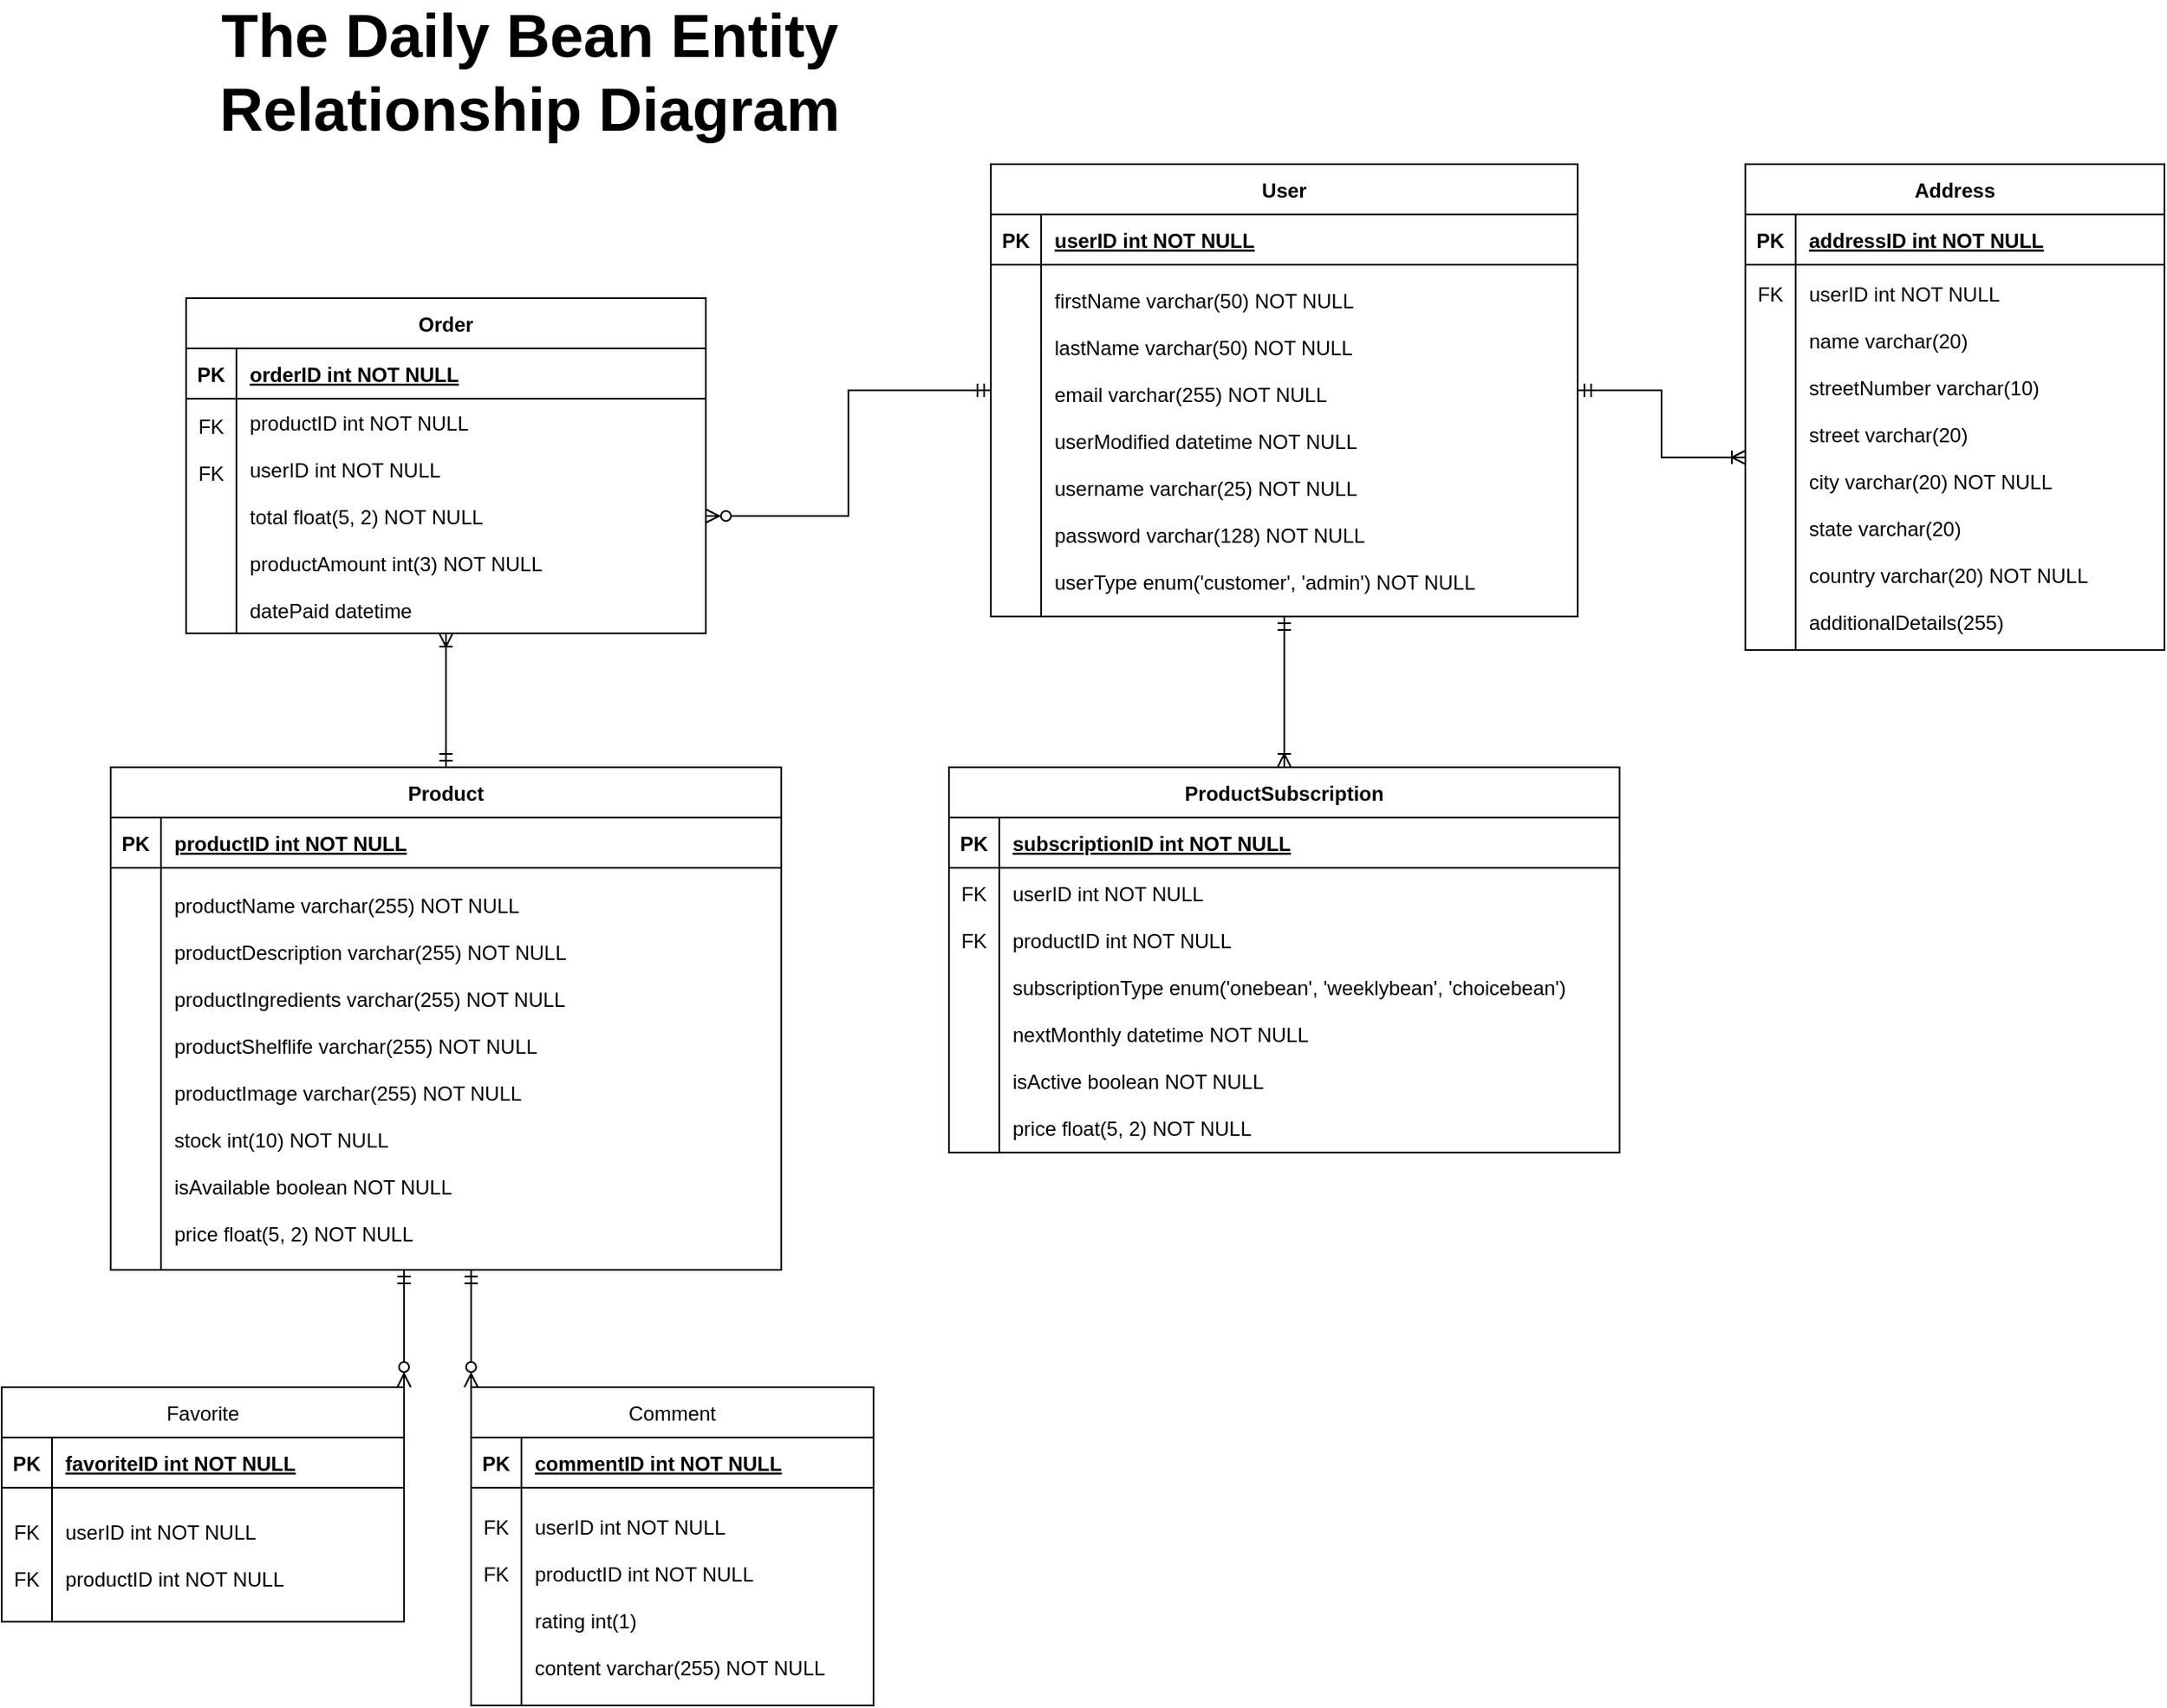 <mxfile version="24.8.3">
  <diagram id="R2lEEEUBdFMjLlhIrx00" name="Page-1">
    <mxGraphModel grid="1" page="1" gridSize="10" guides="1" tooltips="1" connect="1" arrows="1" fold="1" pageScale="1" pageWidth="850" pageHeight="1100" math="0" shadow="0" extFonts="Permanent Marker^https://fonts.googleapis.com/css?family=Permanent+Marker">
      <root>
        <mxCell id="0" />
        <mxCell id="1" parent="0" />
        <mxCell id="C-vyLk0tnHw3VtMMgP7b-23" value="User" style="shape=table;startSize=30;container=1;collapsible=1;childLayout=tableLayout;fixedRows=1;rowLines=0;fontStyle=1;align=center;resizeLast=1;" vertex="1" parent="1">
          <mxGeometry x="680" y="150" width="350" height="270" as="geometry" />
        </mxCell>
        <mxCell id="C-vyLk0tnHw3VtMMgP7b-24" value="" style="shape=partialRectangle;collapsible=0;dropTarget=0;pointerEvents=0;fillColor=none;points=[[0,0.5],[1,0.5]];portConstraint=eastwest;top=0;left=0;right=0;bottom=1;" vertex="1" parent="C-vyLk0tnHw3VtMMgP7b-23">
          <mxGeometry y="30" width="350" height="30" as="geometry" />
        </mxCell>
        <mxCell id="C-vyLk0tnHw3VtMMgP7b-25" value="PK" style="shape=partialRectangle;overflow=hidden;connectable=0;fillColor=none;top=0;left=0;bottom=0;right=0;fontStyle=1;" vertex="1" parent="C-vyLk0tnHw3VtMMgP7b-24">
          <mxGeometry width="30" height="30" as="geometry">
            <mxRectangle width="30" height="30" as="alternateBounds" />
          </mxGeometry>
        </mxCell>
        <mxCell id="C-vyLk0tnHw3VtMMgP7b-26" value="userID int NOT NULL " style="shape=partialRectangle;overflow=hidden;connectable=0;fillColor=none;top=0;left=0;bottom=0;right=0;align=left;spacingLeft=6;fontStyle=5;" vertex="1" parent="C-vyLk0tnHw3VtMMgP7b-24">
          <mxGeometry x="30" width="320" height="30" as="geometry">
            <mxRectangle width="320" height="30" as="alternateBounds" />
          </mxGeometry>
        </mxCell>
        <mxCell id="MybgIfUeeAKkbdjTPDTp-15" value="" style="shape=partialRectangle;collapsible=0;dropTarget=0;pointerEvents=0;fillColor=none;points=[[0,0.5],[1,0.5]];portConstraint=eastwest;top=0;left=0;right=0;bottom=0;" vertex="1" parent="C-vyLk0tnHw3VtMMgP7b-23">
          <mxGeometry y="60" width="350" height="210" as="geometry" />
        </mxCell>
        <mxCell id="MybgIfUeeAKkbdjTPDTp-16" value="" style="shape=partialRectangle;overflow=hidden;connectable=0;fillColor=none;top=0;left=0;bottom=0;right=0;" vertex="1" parent="MybgIfUeeAKkbdjTPDTp-15">
          <mxGeometry width="30" height="210" as="geometry">
            <mxRectangle width="30" height="210" as="alternateBounds" />
          </mxGeometry>
        </mxCell>
        <mxCell id="MybgIfUeeAKkbdjTPDTp-17" value="firstName varchar(50) NOT NULL&#xa;&#xa;lastName varchar(50) NOT NULL&#xa;&#xa;email varchar(255) NOT NULL&#xa;&#xa;userModified datetime NOT NULL&#xa;&#xa;username varchar(25) NOT NULL&#xa;&#xa;password varchar(128) NOT NULL&#xa;&#xa;userType enum(&#39;customer&#39;, &#39;admin&#39;) NOT NULL" style="shape=partialRectangle;overflow=hidden;connectable=0;fillColor=none;top=0;left=0;bottom=0;right=0;align=left;spacingLeft=6;" vertex="1" parent="MybgIfUeeAKkbdjTPDTp-15">
          <mxGeometry x="30" width="320" height="210" as="geometry">
            <mxRectangle width="320" height="210" as="alternateBounds" />
          </mxGeometry>
        </mxCell>
        <mxCell id="MybgIfUeeAKkbdjTPDTp-18" value="Address" style="shape=table;startSize=30;container=1;collapsible=1;childLayout=tableLayout;fixedRows=1;rowLines=0;fontStyle=1;align=center;resizeLast=1;" vertex="1" parent="1">
          <mxGeometry x="1130" y="150" width="250" height="290" as="geometry" />
        </mxCell>
        <mxCell id="MybgIfUeeAKkbdjTPDTp-19" value="" style="shape=partialRectangle;collapsible=0;dropTarget=0;pointerEvents=0;fillColor=none;points=[[0,0.5],[1,0.5]];portConstraint=eastwest;top=0;left=0;right=0;bottom=1;" vertex="1" parent="MybgIfUeeAKkbdjTPDTp-18">
          <mxGeometry y="30" width="250" height="30" as="geometry" />
        </mxCell>
        <mxCell id="MybgIfUeeAKkbdjTPDTp-20" value="PK" style="shape=partialRectangle;overflow=hidden;connectable=0;fillColor=none;top=0;left=0;bottom=0;right=0;fontStyle=1;" vertex="1" parent="MybgIfUeeAKkbdjTPDTp-19">
          <mxGeometry width="30" height="30" as="geometry">
            <mxRectangle width="30" height="30" as="alternateBounds" />
          </mxGeometry>
        </mxCell>
        <mxCell id="MybgIfUeeAKkbdjTPDTp-21" value="addressID int NOT NULL " style="shape=partialRectangle;overflow=hidden;connectable=0;fillColor=none;top=0;left=0;bottom=0;right=0;align=left;spacingLeft=6;fontStyle=5;" vertex="1" parent="MybgIfUeeAKkbdjTPDTp-19">
          <mxGeometry x="30" width="220" height="30" as="geometry">
            <mxRectangle width="220" height="30" as="alternateBounds" />
          </mxGeometry>
        </mxCell>
        <mxCell id="MybgIfUeeAKkbdjTPDTp-25" value="" style="shape=partialRectangle;collapsible=0;dropTarget=0;pointerEvents=0;fillColor=none;points=[[0,0.5],[1,0.5]];portConstraint=eastwest;top=0;left=0;right=0;bottom=0;" vertex="1" parent="MybgIfUeeAKkbdjTPDTp-18">
          <mxGeometry y="60" width="250" height="230" as="geometry" />
        </mxCell>
        <mxCell id="MybgIfUeeAKkbdjTPDTp-26" value="FK&#xa;&#xa;&#xa;&#xa;&#xa;&#xa;&#xa;&#xa;&#xa;&#xa;&#xa;&#xa;&#xa;&#xa;" style="shape=partialRectangle;overflow=hidden;connectable=0;fillColor=none;top=0;left=0;bottom=0;right=0;" vertex="1" parent="MybgIfUeeAKkbdjTPDTp-25">
          <mxGeometry width="30" height="230" as="geometry">
            <mxRectangle width="30" height="230" as="alternateBounds" />
          </mxGeometry>
        </mxCell>
        <mxCell id="MybgIfUeeAKkbdjTPDTp-27" value="userID int NOT NULL&#xa;&#xa;name varchar(20)&#xa;&#xa;streetNumber varchar(10)&#xa;&#xa;street varchar(20)&#xa;&#xa;city varchar(20) NOT NULL&#xa;&#xa;state varchar(20)&#xa;&#xa;country varchar(20) NOT NULL&#xa;&#xa;additionalDetails(255)" style="shape=partialRectangle;overflow=hidden;connectable=0;fillColor=none;top=0;left=0;bottom=0;right=0;align=left;spacingLeft=6;" vertex="1" parent="MybgIfUeeAKkbdjTPDTp-25">
          <mxGeometry x="30" width="220" height="230" as="geometry">
            <mxRectangle width="220" height="230" as="alternateBounds" />
          </mxGeometry>
        </mxCell>
        <mxCell id="MybgIfUeeAKkbdjTPDTp-41" value="Product" style="shape=table;startSize=30;container=1;collapsible=1;childLayout=tableLayout;fixedRows=1;rowLines=0;fontStyle=1;align=center;resizeLast=1;" vertex="1" parent="1">
          <mxGeometry x="155" y="510" width="400" height="300" as="geometry" />
        </mxCell>
        <mxCell id="MybgIfUeeAKkbdjTPDTp-42" value="" style="shape=partialRectangle;collapsible=0;dropTarget=0;pointerEvents=0;fillColor=none;points=[[0,0.5],[1,0.5]];portConstraint=eastwest;top=0;left=0;right=0;bottom=1;" vertex="1" parent="MybgIfUeeAKkbdjTPDTp-41">
          <mxGeometry y="30" width="400" height="30" as="geometry" />
        </mxCell>
        <mxCell id="MybgIfUeeAKkbdjTPDTp-43" value="PK" style="shape=partialRectangle;overflow=hidden;connectable=0;fillColor=none;top=0;left=0;bottom=0;right=0;fontStyle=1;" vertex="1" parent="MybgIfUeeAKkbdjTPDTp-42">
          <mxGeometry width="30" height="30" as="geometry">
            <mxRectangle width="30" height="30" as="alternateBounds" />
          </mxGeometry>
        </mxCell>
        <mxCell id="MybgIfUeeAKkbdjTPDTp-44" value="productID int NOT NULL " style="shape=partialRectangle;overflow=hidden;connectable=0;fillColor=none;top=0;left=0;bottom=0;right=0;align=left;spacingLeft=6;fontStyle=5;" vertex="1" parent="MybgIfUeeAKkbdjTPDTp-42">
          <mxGeometry x="30" width="370" height="30" as="geometry">
            <mxRectangle width="370" height="30" as="alternateBounds" />
          </mxGeometry>
        </mxCell>
        <mxCell id="MybgIfUeeAKkbdjTPDTp-45" value="" style="shape=partialRectangle;collapsible=0;dropTarget=0;pointerEvents=0;fillColor=none;points=[[0,0.5],[1,0.5]];portConstraint=eastwest;top=0;left=0;right=0;bottom=0;" vertex="1" parent="MybgIfUeeAKkbdjTPDTp-41">
          <mxGeometry y="60" width="400" height="240" as="geometry" />
        </mxCell>
        <mxCell id="MybgIfUeeAKkbdjTPDTp-46" value="" style="shape=partialRectangle;overflow=hidden;connectable=0;fillColor=none;top=0;left=0;bottom=0;right=0;" vertex="1" parent="MybgIfUeeAKkbdjTPDTp-45">
          <mxGeometry width="30" height="240" as="geometry">
            <mxRectangle width="30" height="240" as="alternateBounds" />
          </mxGeometry>
        </mxCell>
        <mxCell id="MybgIfUeeAKkbdjTPDTp-47" value="productName varchar(255) NOT NULL&#xa;&#xa;productDescription varchar(255) NOT NULL&#xa;&#xa;productIngredients varchar(255) NOT NULL&#xa;&#xa;productShelflife varchar(255) NOT NULL&#xa;&#xa;productImage varchar(255) NOT NULL&#xa;&#xa;stock int(10) NOT NULL&#xa;&#xa;isAvailable boolean NOT NULL &#xa;&#xa;price float(5, 2) NOT NULL" style="shape=partialRectangle;overflow=hidden;connectable=0;fillColor=none;top=0;left=0;bottom=0;right=0;align=left;spacingLeft=6;" vertex="1" parent="MybgIfUeeAKkbdjTPDTp-45">
          <mxGeometry x="30" width="370" height="240" as="geometry">
            <mxRectangle width="370" height="240" as="alternateBounds" />
          </mxGeometry>
        </mxCell>
        <mxCell id="MybgIfUeeAKkbdjTPDTp-79" value="Order" style="shape=table;startSize=30;container=1;collapsible=1;childLayout=tableLayout;fixedRows=1;rowLines=0;fontStyle=1;align=center;resizeLast=1;" vertex="1" parent="1">
          <mxGeometry x="200" y="230" width="310" height="200" as="geometry" />
        </mxCell>
        <mxCell id="MybgIfUeeAKkbdjTPDTp-80" value="" style="shape=partialRectangle;collapsible=0;dropTarget=0;pointerEvents=0;fillColor=none;points=[[0,0.5],[1,0.5]];portConstraint=eastwest;top=0;left=0;right=0;bottom=1;" vertex="1" parent="MybgIfUeeAKkbdjTPDTp-79">
          <mxGeometry y="30" width="310" height="30" as="geometry" />
        </mxCell>
        <mxCell id="MybgIfUeeAKkbdjTPDTp-81" value="PK" style="shape=partialRectangle;overflow=hidden;connectable=0;fillColor=none;top=0;left=0;bottom=0;right=0;fontStyle=1;" vertex="1" parent="MybgIfUeeAKkbdjTPDTp-80">
          <mxGeometry width="30" height="30" as="geometry">
            <mxRectangle width="30" height="30" as="alternateBounds" />
          </mxGeometry>
        </mxCell>
        <mxCell id="MybgIfUeeAKkbdjTPDTp-82" value="orderID int NOT NULL " style="shape=partialRectangle;overflow=hidden;connectable=0;fillColor=none;top=0;left=0;bottom=0;right=0;align=left;spacingLeft=6;fontStyle=5;" vertex="1" parent="MybgIfUeeAKkbdjTPDTp-80">
          <mxGeometry x="30" width="280" height="30" as="geometry">
            <mxRectangle width="280" height="30" as="alternateBounds" />
          </mxGeometry>
        </mxCell>
        <mxCell id="MybgIfUeeAKkbdjTPDTp-83" value="" style="shape=partialRectangle;collapsible=0;dropTarget=0;pointerEvents=0;fillColor=none;points=[[0,0.5],[1,0.5]];portConstraint=eastwest;top=0;left=0;right=0;bottom=0;" vertex="1" parent="MybgIfUeeAKkbdjTPDTp-79">
          <mxGeometry y="60" width="310" height="140" as="geometry" />
        </mxCell>
        <mxCell id="MybgIfUeeAKkbdjTPDTp-84" value="FK&#xa;&#xa;FK&#xa;&#xa;&#xa;&#xa;" style="shape=partialRectangle;overflow=hidden;connectable=0;fillColor=none;top=0;left=0;bottom=0;right=0;spacing=1;spacingTop=-24;" vertex="1" parent="MybgIfUeeAKkbdjTPDTp-83">
          <mxGeometry width="30" height="140" as="geometry">
            <mxRectangle width="30" height="140" as="alternateBounds" />
          </mxGeometry>
        </mxCell>
        <mxCell id="MybgIfUeeAKkbdjTPDTp-85" value="productID int NOT NULL&#xa;&#xa;userID int NOT NULL&#xa;&#xa;total float(5, 2) NOT NULL&#xa;&#xa;productAmount int(3) NOT NULL&#xa;&#xa;datePaid datetime" style="shape=partialRectangle;overflow=hidden;connectable=0;fillColor=none;top=0;left=0;bottom=0;right=0;align=left;spacingLeft=6;" vertex="1" parent="MybgIfUeeAKkbdjTPDTp-83">
          <mxGeometry x="30" width="280" height="140" as="geometry">
            <mxRectangle width="280" height="140" as="alternateBounds" />
          </mxGeometry>
        </mxCell>
        <mxCell id="MybgIfUeeAKkbdjTPDTp-108" value="Comment" style="shape=table;startSize=30;container=1;collapsible=1;childLayout=tableLayout;fixedRows=1;rowLines=0;fontStyle=0;align=center;resizeLast=1;" vertex="1" parent="1">
          <mxGeometry x="370" y="880" width="240" height="190" as="geometry" />
        </mxCell>
        <mxCell id="MybgIfUeeAKkbdjTPDTp-109" value="" style="shape=partialRectangle;collapsible=0;dropTarget=0;pointerEvents=0;fillColor=none;points=[[0,0.5],[1,0.5]];portConstraint=eastwest;top=0;left=0;right=0;bottom=1;" vertex="1" parent="MybgIfUeeAKkbdjTPDTp-108">
          <mxGeometry y="30" width="240" height="30" as="geometry" />
        </mxCell>
        <mxCell id="MybgIfUeeAKkbdjTPDTp-110" value="PK" style="shape=partialRectangle;overflow=hidden;connectable=0;fillColor=none;top=0;left=0;bottom=0;right=0;fontStyle=1;" vertex="1" parent="MybgIfUeeAKkbdjTPDTp-109">
          <mxGeometry width="30" height="30" as="geometry">
            <mxRectangle width="30" height="30" as="alternateBounds" />
          </mxGeometry>
        </mxCell>
        <mxCell id="MybgIfUeeAKkbdjTPDTp-111" value="commentID int NOT NULL " style="shape=partialRectangle;overflow=hidden;connectable=0;fillColor=none;top=0;left=0;bottom=0;right=0;align=left;spacingLeft=6;fontStyle=5;" vertex="1" parent="MybgIfUeeAKkbdjTPDTp-109">
          <mxGeometry x="30" width="210" height="30" as="geometry">
            <mxRectangle width="210" height="30" as="alternateBounds" />
          </mxGeometry>
        </mxCell>
        <mxCell id="MybgIfUeeAKkbdjTPDTp-112" value="" style="shape=partialRectangle;collapsible=0;dropTarget=0;pointerEvents=0;fillColor=none;points=[[0,0.5],[1,0.5]];portConstraint=eastwest;top=0;left=0;right=0;bottom=0;" vertex="1" parent="MybgIfUeeAKkbdjTPDTp-108">
          <mxGeometry y="60" width="240" height="130" as="geometry" />
        </mxCell>
        <mxCell id="MybgIfUeeAKkbdjTPDTp-113" value="FK&#xa;&#xa;FK&#xa;&#xa;&#xa;&#xa;" style="shape=partialRectangle;overflow=hidden;connectable=0;fillColor=none;top=0;left=0;bottom=0;right=0;" vertex="1" parent="MybgIfUeeAKkbdjTPDTp-112">
          <mxGeometry width="30" height="130" as="geometry">
            <mxRectangle width="30" height="130" as="alternateBounds" />
          </mxGeometry>
        </mxCell>
        <mxCell id="MybgIfUeeAKkbdjTPDTp-114" value="userID int NOT NULL&#xa;&#xa;productID int NOT NULL&#xa;&#xa;rating int(1)&#xa;&#xa;content varchar(255) NOT NULL" style="shape=partialRectangle;overflow=hidden;connectable=0;fillColor=none;top=0;left=0;bottom=0;right=0;align=left;spacingLeft=6;fontStyle=0" vertex="1" parent="MybgIfUeeAKkbdjTPDTp-112">
          <mxGeometry x="30" width="210" height="130" as="geometry">
            <mxRectangle width="210" height="130" as="alternateBounds" />
          </mxGeometry>
        </mxCell>
        <mxCell id="MybgIfUeeAKkbdjTPDTp-137" value="" style="fontSize=12;html=1;endArrow=ERoneToMany;startArrow=ERmandOne;rounded=0;strokeColor=default;align=center;verticalAlign=middle;fontFamily=Helvetica;fontColor=default;labelBackgroundColor=default;edgeStyle=orthogonalEdgeStyle;" edge="1" parent="1" source="C-vyLk0tnHw3VtMMgP7b-23" target="MybgIfUeeAKkbdjTPDTp-25">
          <mxGeometry width="100" height="100" relative="1" as="geometry">
            <mxPoint x="900" y="350" as="sourcePoint" />
            <mxPoint x="1000" y="250" as="targetPoint" />
          </mxGeometry>
        </mxCell>
        <mxCell id="MybgIfUeeAKkbdjTPDTp-143" value="" style="fontSize=12;html=1;endArrow=ERoneToMany;startArrow=ERmandOne;rounded=0;strokeColor=default;align=center;verticalAlign=middle;fontFamily=Helvetica;fontColor=default;labelBackgroundColor=default;edgeStyle=orthogonalEdgeStyle;" edge="1" parent="1" source="MybgIfUeeAKkbdjTPDTp-41" target="MybgIfUeeAKkbdjTPDTp-79">
          <mxGeometry width="100" height="100" relative="1" as="geometry">
            <mxPoint x="320" y="480" as="sourcePoint" />
            <mxPoint x="100" y="510" as="targetPoint" />
          </mxGeometry>
        </mxCell>
        <mxCell id="MybgIfUeeAKkbdjTPDTp-164" value="" style="edgeStyle=orthogonalEdgeStyle;fontSize=12;html=1;endArrow=ERzeroToMany;startArrow=ERmandOne;rounded=0;strokeColor=default;align=center;verticalAlign=middle;fontFamily=Helvetica;fontColor=default;labelBackgroundColor=default;" edge="1" parent="1" source="C-vyLk0tnHw3VtMMgP7b-23" target="MybgIfUeeAKkbdjTPDTp-83">
          <mxGeometry width="100" height="100" relative="1" as="geometry">
            <mxPoint x="680" y="365" as="sourcePoint" />
            <mxPoint x="440" y="400" as="targetPoint" />
          </mxGeometry>
        </mxCell>
        <mxCell id="MybgIfUeeAKkbdjTPDTp-165" value="" style="fontSize=12;html=1;endArrow=ERzeroToMany;startArrow=ERmandOne;rounded=0;strokeColor=default;align=center;verticalAlign=middle;fontFamily=Helvetica;fontColor=default;labelBackgroundColor=default;edgeStyle=orthogonalEdgeStyle;" edge="1" parent="1" source="MybgIfUeeAKkbdjTPDTp-41" target="MybgIfUeeAKkbdjTPDTp-108">
          <mxGeometry width="100" height="100" relative="1" as="geometry">
            <mxPoint x="385" y="730" as="sourcePoint" />
            <mxPoint x="770" y="1190" as="targetPoint" />
            <Array as="points">
              <mxPoint x="490" y="770" />
              <mxPoint x="490" y="770" />
            </Array>
          </mxGeometry>
        </mxCell>
        <mxCell id="ruNBr0l7XodyrTnlzRL7-1" value="&lt;b&gt;&lt;font style=&quot;font-size: 36px;&quot;&gt;The Daily Bean Entity Relationship Diagram&lt;/font&gt;&lt;/b&gt;" style="text;html=1;align=center;verticalAlign=middle;whiteSpace=wrap;rounded=0;" vertex="1" parent="1">
          <mxGeometry x="200" y="80" width="410" height="30" as="geometry" />
        </mxCell>
        <mxCell id="ZAz_9o4dnybEI1jvW3qS-1" value="" style="fontSize=12;html=1;endArrow=ERoneToMany;startArrow=ERmandOne;rounded=0;strokeColor=default;align=center;verticalAlign=middle;fontFamily=Helvetica;fontColor=default;labelBackgroundColor=default;entryX=0.5;entryY=0;entryDx=0;entryDy=0;" edge="1" parent="1" source="C-vyLk0tnHw3VtMMgP7b-23" target="N-uWCmcDv81g9BwRvNYO-1">
          <mxGeometry width="100" height="100" relative="1" as="geometry">
            <mxPoint x="890" y="420" as="sourcePoint" />
            <mxPoint x="810" y="480" as="targetPoint" />
          </mxGeometry>
        </mxCell>
        <mxCell id="ObnT-clof4X4Wq1p2-rV-1" value="Favorite" style="shape=table;startSize=30;container=1;collapsible=1;childLayout=tableLayout;fixedRows=1;rowLines=0;fontStyle=0;align=center;resizeLast=1;" vertex="1" parent="1">
          <mxGeometry x="90" y="880" width="240" height="140" as="geometry" />
        </mxCell>
        <mxCell id="ObnT-clof4X4Wq1p2-rV-2" value="" style="shape=partialRectangle;collapsible=0;dropTarget=0;pointerEvents=0;fillColor=none;points=[[0,0.5],[1,0.5]];portConstraint=eastwest;top=0;left=0;right=0;bottom=1;" vertex="1" parent="ObnT-clof4X4Wq1p2-rV-1">
          <mxGeometry y="30" width="240" height="30" as="geometry" />
        </mxCell>
        <mxCell id="ObnT-clof4X4Wq1p2-rV-3" value="PK" style="shape=partialRectangle;overflow=hidden;connectable=0;fillColor=none;top=0;left=0;bottom=0;right=0;fontStyle=1;" vertex="1" parent="ObnT-clof4X4Wq1p2-rV-2">
          <mxGeometry width="30" height="30" as="geometry">
            <mxRectangle width="30" height="30" as="alternateBounds" />
          </mxGeometry>
        </mxCell>
        <mxCell id="ObnT-clof4X4Wq1p2-rV-4" value="favoriteID int NOT NULL " style="shape=partialRectangle;overflow=hidden;connectable=0;fillColor=none;top=0;left=0;bottom=0;right=0;align=left;spacingLeft=6;fontStyle=5;" vertex="1" parent="ObnT-clof4X4Wq1p2-rV-2">
          <mxGeometry x="30" width="210" height="30" as="geometry">
            <mxRectangle width="210" height="30" as="alternateBounds" />
          </mxGeometry>
        </mxCell>
        <mxCell id="ObnT-clof4X4Wq1p2-rV-5" value="" style="shape=partialRectangle;collapsible=0;dropTarget=0;pointerEvents=0;fillColor=none;points=[[0,0.5],[1,0.5]];portConstraint=eastwest;top=0;left=0;right=0;bottom=0;" vertex="1" parent="ObnT-clof4X4Wq1p2-rV-1">
          <mxGeometry y="60" width="240" height="80" as="geometry" />
        </mxCell>
        <mxCell id="ObnT-clof4X4Wq1p2-rV-6" value="FK&#xa;&#xa;FK" style="shape=partialRectangle;overflow=hidden;connectable=0;fillColor=none;top=0;left=0;bottom=0;right=0;" vertex="1" parent="ObnT-clof4X4Wq1p2-rV-5">
          <mxGeometry width="30" height="80" as="geometry">
            <mxRectangle width="30" height="80" as="alternateBounds" />
          </mxGeometry>
        </mxCell>
        <mxCell id="ObnT-clof4X4Wq1p2-rV-7" value="userID int NOT NULL&#xa;&#xa;productID int NOT NULL" style="shape=partialRectangle;overflow=hidden;connectable=0;fillColor=none;top=0;left=0;bottom=0;right=0;align=left;spacingLeft=6;fontStyle=0" vertex="1" parent="ObnT-clof4X4Wq1p2-rV-5">
          <mxGeometry x="30" width="210" height="80" as="geometry">
            <mxRectangle width="210" height="80" as="alternateBounds" />
          </mxGeometry>
        </mxCell>
        <mxCell id="ObnT-clof4X4Wq1p2-rV-8" value="" style="fontSize=12;html=1;endArrow=ERzeroToMany;startArrow=ERmandOne;rounded=0;strokeColor=default;align=center;verticalAlign=middle;fontFamily=Helvetica;fontColor=default;labelBackgroundColor=default;edgeStyle=orthogonalEdgeStyle;" edge="1" parent="1" source="MybgIfUeeAKkbdjTPDTp-45" target="ObnT-clof4X4Wq1p2-rV-1">
          <mxGeometry width="100" height="100" relative="1" as="geometry">
            <mxPoint x="520" y="740" as="sourcePoint" />
            <mxPoint x="520" y="830" as="targetPoint" />
            <Array as="points">
              <mxPoint x="210" y="780" />
              <mxPoint x="210" y="780" />
            </Array>
          </mxGeometry>
        </mxCell>
        <mxCell id="N-uWCmcDv81g9BwRvNYO-1" value="ProductSubscription" style="shape=table;startSize=30;container=1;collapsible=1;childLayout=tableLayout;fixedRows=1;rowLines=0;fontStyle=1;align=center;resizeLast=1;" vertex="1" parent="1">
          <mxGeometry x="655" y="510" width="400" height="230.0" as="geometry" />
        </mxCell>
        <mxCell id="N-uWCmcDv81g9BwRvNYO-2" value="" style="shape=partialRectangle;collapsible=0;dropTarget=0;pointerEvents=0;fillColor=none;points=[[0,0.5],[1,0.5]];portConstraint=eastwest;top=0;left=0;right=0;bottom=1;" vertex="1" parent="N-uWCmcDv81g9BwRvNYO-1">
          <mxGeometry y="30" width="400" height="30" as="geometry" />
        </mxCell>
        <mxCell id="N-uWCmcDv81g9BwRvNYO-3" value="PK" style="shape=partialRectangle;overflow=hidden;connectable=0;fillColor=none;top=0;left=0;bottom=0;right=0;fontStyle=1;" vertex="1" parent="N-uWCmcDv81g9BwRvNYO-2">
          <mxGeometry width="30" height="30" as="geometry">
            <mxRectangle width="30" height="30" as="alternateBounds" />
          </mxGeometry>
        </mxCell>
        <mxCell id="N-uWCmcDv81g9BwRvNYO-4" value="subscriptionID int NOT NULL " style="shape=partialRectangle;overflow=hidden;connectable=0;fillColor=none;top=0;left=0;bottom=0;right=0;align=left;spacingLeft=6;fontStyle=5;" vertex="1" parent="N-uWCmcDv81g9BwRvNYO-2">
          <mxGeometry x="30" width="370" height="30" as="geometry">
            <mxRectangle width="370" height="30" as="alternateBounds" />
          </mxGeometry>
        </mxCell>
        <mxCell id="N-uWCmcDv81g9BwRvNYO-5" value="" style="shape=partialRectangle;collapsible=0;dropTarget=0;pointerEvents=0;fillColor=none;points=[[0,0.5],[1,0.5]];portConstraint=eastwest;top=0;left=0;right=0;bottom=0;" vertex="1" parent="N-uWCmcDv81g9BwRvNYO-1">
          <mxGeometry y="60" width="400" height="170" as="geometry" />
        </mxCell>
        <mxCell id="N-uWCmcDv81g9BwRvNYO-6" value="FK&#xa;&#xa;FK&#xa;&#xa;&#xa;&#xa;&#xa;&#xa;&#xa;&#xa;" style="shape=partialRectangle;overflow=hidden;connectable=0;fillColor=none;top=0;left=0;bottom=0;right=0;" vertex="1" parent="N-uWCmcDv81g9BwRvNYO-5">
          <mxGeometry width="30" height="170" as="geometry">
            <mxRectangle width="30" height="170" as="alternateBounds" />
          </mxGeometry>
        </mxCell>
        <mxCell id="N-uWCmcDv81g9BwRvNYO-7" value="userID int NOT NULL&#xa;&#xa;productID int NOT NULL&#xa;&#xa;subscriptionType enum(&#39;onebean&#39;, &#39;weeklybean&#39;, &#39;choicebean&#39;)&#xa;&#xa;nextMonthly datetime NOT NULL&#xa;&#xa;isActive boolean NOT NULL &#xa;&#xa;price float(5, 2) NOT NULL" style="shape=partialRectangle;overflow=hidden;connectable=0;fillColor=none;top=0;left=0;bottom=0;right=0;align=left;spacingLeft=6;" vertex="1" parent="N-uWCmcDv81g9BwRvNYO-5">
          <mxGeometry x="30" width="370" height="170" as="geometry">
            <mxRectangle width="370" height="170" as="alternateBounds" />
          </mxGeometry>
        </mxCell>
      </root>
    </mxGraphModel>
  </diagram>
</mxfile>
